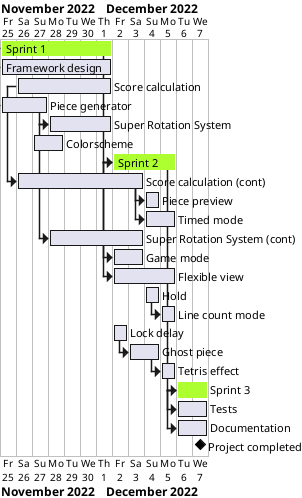 @startgantt

Project starts 2022-11-25

[Sprint 1] is colored in GreenYellow
[Sprint 1] starts 2022-11-25
[Sprint 1] ends 2022-12-1

[Framework design] starts at [Sprint 1]'s start
[Framework design] ends 2022-12-1

[Score calculation] starts 2022-11-26
[Score calculation] ends 2022-12-1

[Piece generator] starts at [Sprint 1]'s start
[Piece generator] lasts 3 days

[Super Rotation System] starts at [Piece generator]'s end
[Super Rotation System] ends 2022-12-1

[Colorscheme] starts at 2022-11-27
[Colorscheme] lasts 2 days

[Sprint 2] is colored in GreenYellow
[Sprint 2] starts at [Sprint 1]'s end
[Sprint 2] ends 2022-12-5

[Score calculation (cont)] starts at [Score calculation]'s start
[Score calculation (cont)] ends 2022-12-3

[Piece preview] starts at [Score calculation (cont)]'s end

[Timed mode] starts at [Score calculation (cont)]'s end
[Timed mode] lasts 2 days

[Super Rotation System (cont)] starts at [Super Rotation System]'s start
[Super Rotation System (cont)] ends at 2022-12-3

[Game mode] starts at [Sprint 2]'s start
[Game mode] ends at 2022-12-3

[Flexible view] starts at [Sprint 2]'s start
[Flexible view] ends 2022-12-5

[Hold] starts at 2022-12-4
[Line count mode] starts at [Hold]'s end


[Lock delay] starts at 2022-12-2

[Ghost piece] starts at [Lock delay]'s end
[Ghost piece] lasts 2 days

[Tetris effect] starts at [Ghost piece]'s end

[Sprint 3] is colored in GreenYellow
[Sprint 3] starts at [Sprint 2]'s end
[Sprint 3] ends 2022-12-7

[Tests] starts at [Sprint 3]'s start
[Tests] lasts 2 days

[Documentation] starts at [Sprint 3]'s start
[Documentation] lasts 2 days

[Project completed] happens at [Sprint 3]'s end
@endgantt